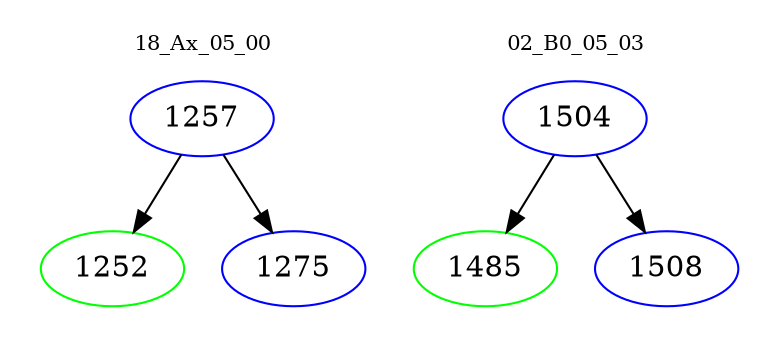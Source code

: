 digraph{
subgraph cluster_0 {
color = white
label = "18_Ax_05_00";
fontsize=10;
T0_1257 [label="1257", color="blue"]
T0_1257 -> T0_1252 [color="black"]
T0_1252 [label="1252", color="green"]
T0_1257 -> T0_1275 [color="black"]
T0_1275 [label="1275", color="blue"]
}
subgraph cluster_1 {
color = white
label = "02_B0_05_03";
fontsize=10;
T1_1504 [label="1504", color="blue"]
T1_1504 -> T1_1485 [color="black"]
T1_1485 [label="1485", color="green"]
T1_1504 -> T1_1508 [color="black"]
T1_1508 [label="1508", color="blue"]
}
}
